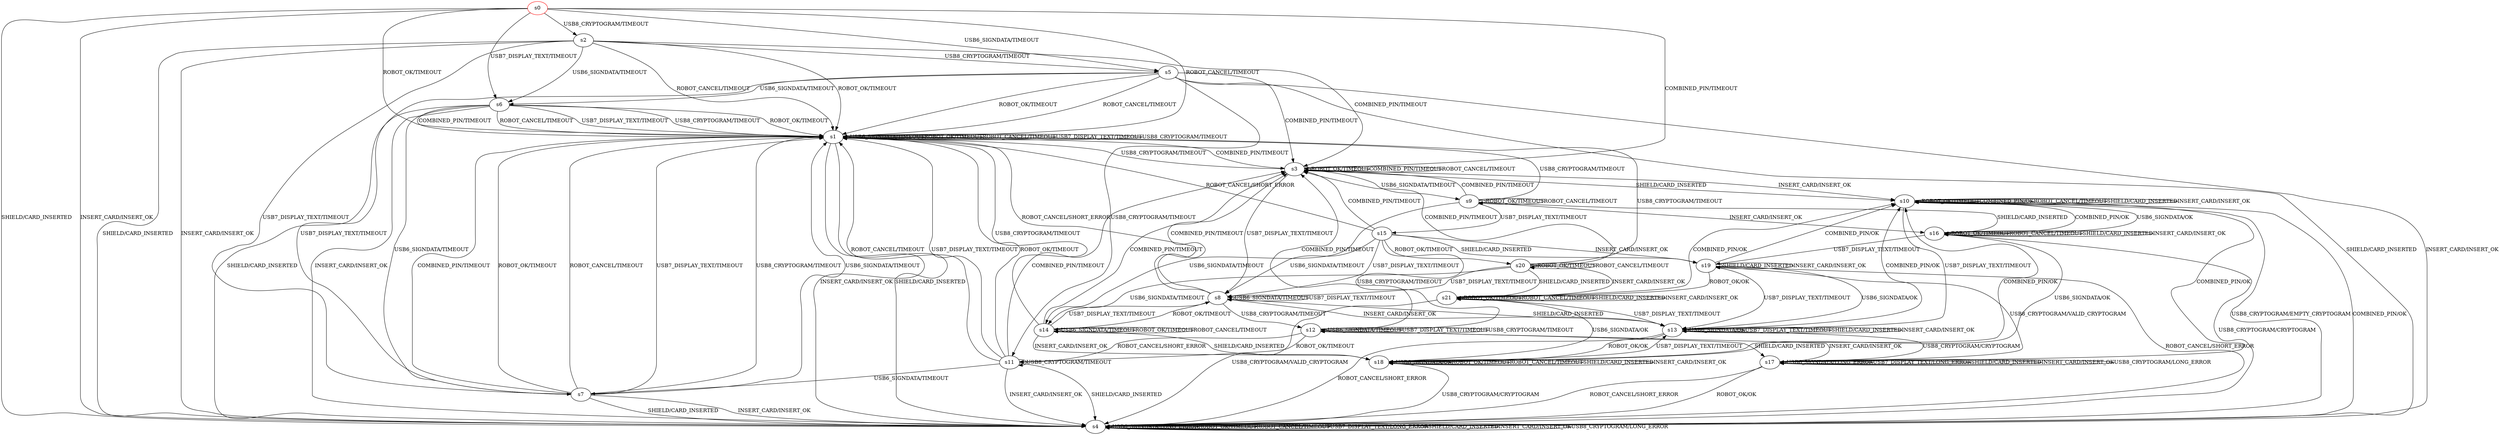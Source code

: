 digraph G {
label=""
s0 [color="red"]
s1
s2
s3
s4
s5
s6
s7
s8
s9
s10
s11
s12
s13
s14
s15
s16
s17
s18
s19
s20
s21
s0 [label="s0"];
s0 -> s5[label="USB6_SIGNDATA/TIMEOUT"]
s0 -> s1[label="ROBOT_OK/TIMEOUT"]
s0 -> s3[label="COMBINED_PIN/TIMEOUT"]
s0 -> s1[label="ROBOT_CANCEL/TIMEOUT"]
s0 -> s6[label="USB7_DISPLAY_TEXT/TIMEOUT"]
s0 -> s4[label="SHIELD/CARD_INSERTED"]
s0 -> s4[label="INSERT_CARD/INSERT_OK"]
s0 -> s2[label="USB8_CRYPTOGRAM/TIMEOUT"]
s1 [label="s1"];
s1 -> s1[label="USB6_SIGNDATA/TIMEOUT"]
s1 -> s1[label="ROBOT_OK/TIMEOUT"]
s1 -> s3[label="COMBINED_PIN/TIMEOUT"]
s1 -> s1[label="ROBOT_CANCEL/TIMEOUT"]
s1 -> s1[label="USB7_DISPLAY_TEXT/TIMEOUT"]
s1 -> s4[label="SHIELD/CARD_INSERTED"]
s1 -> s4[label="INSERT_CARD/INSERT_OK"]
s1 -> s1[label="USB8_CRYPTOGRAM/TIMEOUT"]
s2 [label="s2"];
s2 -> s6[label="USB6_SIGNDATA/TIMEOUT"]
s2 -> s1[label="ROBOT_OK/TIMEOUT"]
s2 -> s3[label="COMBINED_PIN/TIMEOUT"]
s2 -> s1[label="ROBOT_CANCEL/TIMEOUT"]
s2 -> s7[label="USB7_DISPLAY_TEXT/TIMEOUT"]
s2 -> s4[label="SHIELD/CARD_INSERTED"]
s2 -> s4[label="INSERT_CARD/INSERT_OK"]
s2 -> s5[label="USB8_CRYPTOGRAM/TIMEOUT"]
s3 [label="s3"];
s3 -> s9[label="USB6_SIGNDATA/TIMEOUT"]
s3 -> s3[label="ROBOT_OK/TIMEOUT"]
s3 -> s3[label="COMBINED_PIN/TIMEOUT"]
s3 -> s3[label="ROBOT_CANCEL/TIMEOUT"]
s3 -> s8[label="USB7_DISPLAY_TEXT/TIMEOUT"]
s3 -> s10[label="SHIELD/CARD_INSERTED"]
s3 -> s10[label="INSERT_CARD/INSERT_OK"]
s3 -> s1[label="USB8_CRYPTOGRAM/TIMEOUT"]
s4 [label="s4"];
s4 -> s4[label="USB6_SIGNDATA/LONG_ERROR"]
s4 -> s4[label="ROBOT_OK/TIMEOUT"]
s4 -> s10[label="COMBINED_PIN/OK"]
s4 -> s4[label="ROBOT_CANCEL/TIMEOUT"]
s4 -> s4[label="USB7_DISPLAY_TEXT/LONG_ERROR"]
s4 -> s4[label="SHIELD/CARD_INSERTED"]
s4 -> s4[label="INSERT_CARD/INSERT_OK"]
s4 -> s4[label="USB8_CRYPTOGRAM/LONG_ERROR"]
s5 [label="s5"];
s5 -> s6[label="USB6_SIGNDATA/TIMEOUT"]
s5 -> s1[label="ROBOT_OK/TIMEOUT"]
s5 -> s3[label="COMBINED_PIN/TIMEOUT"]
s5 -> s1[label="ROBOT_CANCEL/TIMEOUT"]
s5 -> s7[label="USB7_DISPLAY_TEXT/TIMEOUT"]
s5 -> s4[label="SHIELD/CARD_INSERTED"]
s5 -> s4[label="INSERT_CARD/INSERT_OK"]
s5 -> s11[label="USB8_CRYPTOGRAM/TIMEOUT"]
s6 [label="s6"];
s6 -> s7[label="USB6_SIGNDATA/TIMEOUT"]
s6 -> s1[label="ROBOT_OK/TIMEOUT"]
s6 -> s1[label="COMBINED_PIN/TIMEOUT"]
s6 -> s1[label="ROBOT_CANCEL/TIMEOUT"]
s6 -> s1[label="USB7_DISPLAY_TEXT/TIMEOUT"]
s6 -> s4[label="SHIELD/CARD_INSERTED"]
s6 -> s4[label="INSERT_CARD/INSERT_OK"]
s6 -> s1[label="USB8_CRYPTOGRAM/TIMEOUT"]
s7 [label="s7"];
s7 -> s1[label="USB6_SIGNDATA/TIMEOUT"]
s7 -> s1[label="ROBOT_OK/TIMEOUT"]
s7 -> s1[label="COMBINED_PIN/TIMEOUT"]
s7 -> s1[label="ROBOT_CANCEL/TIMEOUT"]
s7 -> s1[label="USB7_DISPLAY_TEXT/TIMEOUT"]
s7 -> s4[label="SHIELD/CARD_INSERTED"]
s7 -> s4[label="INSERT_CARD/INSERT_OK"]
s7 -> s1[label="USB8_CRYPTOGRAM/TIMEOUT"]
s8 [label="s8"];
s8 -> s8[label="USB6_SIGNDATA/TIMEOUT"]
s8 -> s14[label="ROBOT_OK/TIMEOUT"]
s8 -> s3[label="COMBINED_PIN/TIMEOUT"]
s8 -> s1[label="ROBOT_CANCEL/SHORT_ERROR"]
s8 -> s8[label="USB7_DISPLAY_TEXT/TIMEOUT"]
s8 -> s13[label="SHIELD/CARD_INSERTED"]
s8 -> s13[label="INSERT_CARD/INSERT_OK"]
s8 -> s12[label="USB8_CRYPTOGRAM/TIMEOUT"]
s9 [label="s9"];
s9 -> s14[label="USB6_SIGNDATA/TIMEOUT"]
s9 -> s9[label="ROBOT_OK/TIMEOUT"]
s9 -> s3[label="COMBINED_PIN/TIMEOUT"]
s9 -> s9[label="ROBOT_CANCEL/TIMEOUT"]
s9 -> s15[label="USB7_DISPLAY_TEXT/TIMEOUT"]
s9 -> s16[label="SHIELD/CARD_INSERTED"]
s9 -> s16[label="INSERT_CARD/INSERT_OK"]
s9 -> s1[label="USB8_CRYPTOGRAM/TIMEOUT"]
s10 [label="s10"];
s10 -> s16[label="USB6_SIGNDATA/OK"]
s10 -> s10[label="ROBOT_OK/TIMEOUT"]
s10 -> s10[label="COMBINED_PIN/OK"]
s10 -> s10[label="ROBOT_CANCEL/TIMEOUT"]
s10 -> s13[label="USB7_DISPLAY_TEXT/TIMEOUT"]
s10 -> s10[label="SHIELD/CARD_INSERTED"]
s10 -> s10[label="INSERT_CARD/INSERT_OK"]
s10 -> s4[label="USB8_CRYPTOGRAM/EMPTY_CRYPTOGRAM"]
s11 [label="s11"];
s11 -> s7[label="USB6_SIGNDATA/TIMEOUT"]
s11 -> s1[label="ROBOT_OK/TIMEOUT"]
s11 -> s3[label="COMBINED_PIN/TIMEOUT"]
s11 -> s1[label="ROBOT_CANCEL/TIMEOUT"]
s11 -> s1[label="USB7_DISPLAY_TEXT/TIMEOUT"]
s11 -> s4[label="SHIELD/CARD_INSERTED"]
s11 -> s4[label="INSERT_CARD/INSERT_OK"]
s11 -> s11[label="USB8_CRYPTOGRAM/TIMEOUT"]
s12 [label="s12"];
s12 -> s12[label="USB6_SIGNDATA/TIMEOUT"]
s12 -> s11[label="ROBOT_OK/TIMEOUT"]
s12 -> s3[label="COMBINED_PIN/TIMEOUT"]
s12 -> s11[label="ROBOT_CANCEL/SHORT_ERROR"]
s12 -> s12[label="USB7_DISPLAY_TEXT/TIMEOUT"]
s12 -> s17[label="SHIELD/CARD_INSERTED"]
s12 -> s17[label="INSERT_CARD/INSERT_OK"]
s12 -> s12[label="USB8_CRYPTOGRAM/TIMEOUT"]
s13 [label="s13"];
s13 -> s13[label="USB6_SIGNDATA/OK"]
s13 -> s18[label="ROBOT_OK/OK"]
s13 -> s10[label="COMBINED_PIN/OK"]
s13 -> s4[label="ROBOT_CANCEL/SHORT_ERROR"]
s13 -> s13[label="USB7_DISPLAY_TEXT/TIMEOUT"]
s13 -> s13[label="SHIELD/CARD_INSERTED"]
s13 -> s13[label="INSERT_CARD/INSERT_OK"]
s13 -> s17[label="USB8_CRYPTOGRAM/CRYPTOGRAM"]
s14 [label="s14"];
s14 -> s14[label="USB6_SIGNDATA/TIMEOUT"]
s14 -> s14[label="ROBOT_OK/TIMEOUT"]
s14 -> s3[label="COMBINED_PIN/TIMEOUT"]
s14 -> s14[label="ROBOT_CANCEL/TIMEOUT"]
s14 -> s8[label="USB7_DISPLAY_TEXT/TIMEOUT"]
s14 -> s18[label="SHIELD/CARD_INSERTED"]
s14 -> s18[label="INSERT_CARD/INSERT_OK"]
s14 -> s1[label="USB8_CRYPTOGRAM/TIMEOUT"]
s15 [label="s15"];
s15 -> s8[label="USB6_SIGNDATA/TIMEOUT"]
s15 -> s20[label="ROBOT_OK/TIMEOUT"]
s15 -> s3[label="COMBINED_PIN/TIMEOUT"]
s15 -> s1[label="ROBOT_CANCEL/SHORT_ERROR"]
s15 -> s8[label="USB7_DISPLAY_TEXT/TIMEOUT"]
s15 -> s19[label="SHIELD/CARD_INSERTED"]
s15 -> s19[label="INSERT_CARD/INSERT_OK"]
s15 -> s12[label="USB8_CRYPTOGRAM/TIMEOUT"]
s16 [label="s16"];
s16 -> s18[label="USB6_SIGNDATA/OK"]
s16 -> s16[label="ROBOT_OK/TIMEOUT"]
s16 -> s10[label="COMBINED_PIN/OK"]
s16 -> s16[label="ROBOT_CANCEL/TIMEOUT"]
s16 -> s19[label="USB7_DISPLAY_TEXT/TIMEOUT"]
s16 -> s16[label="SHIELD/CARD_INSERTED"]
s16 -> s16[label="INSERT_CARD/INSERT_OK"]
s16 -> s4[label="USB8_CRYPTOGRAM/CRYPTOGRAM"]
s17 [label="s17"];
s17 -> s17[label="USB6_SIGNDATA/LONG_ERROR"]
s17 -> s4[label="ROBOT_OK/OK"]
s17 -> s10[label="COMBINED_PIN/OK"]
s17 -> s4[label="ROBOT_CANCEL/SHORT_ERROR"]
s17 -> s17[label="USB7_DISPLAY_TEXT/LONG_ERROR"]
s17 -> s17[label="SHIELD/CARD_INSERTED"]
s17 -> s17[label="INSERT_CARD/INSERT_OK"]
s17 -> s17[label="USB8_CRYPTOGRAM/LONG_ERROR"]
s18 [label="s18"];
s18 -> s18[label="USB6_SIGNDATA/OK"]
s18 -> s18[label="ROBOT_OK/TIMEOUT"]
s18 -> s10[label="COMBINED_PIN/OK"]
s18 -> s18[label="ROBOT_CANCEL/TIMEOUT"]
s18 -> s13[label="USB7_DISPLAY_TEXT/TIMEOUT"]
s18 -> s18[label="SHIELD/CARD_INSERTED"]
s18 -> s18[label="INSERT_CARD/INSERT_OK"]
s18 -> s4[label="USB8_CRYPTOGRAM/CRYPTOGRAM"]
s19 [label="s19"];
s19 -> s13[label="USB6_SIGNDATA/OK"]
s19 -> s21[label="ROBOT_OK/OK"]
s19 -> s10[label="COMBINED_PIN/OK"]
s19 -> s4[label="ROBOT_CANCEL/SHORT_ERROR"]
s19 -> s13[label="USB7_DISPLAY_TEXT/TIMEOUT"]
s19 -> s19[label="SHIELD/CARD_INSERTED"]
s19 -> s19[label="INSERT_CARD/INSERT_OK"]
s19 -> s17[label="USB8_CRYPTOGRAM/VALID_CRYPTOGRAM"]
s20 [label="s20"];
s20 -> s14[label="USB6_SIGNDATA/TIMEOUT"]
s20 -> s20[label="ROBOT_OK/TIMEOUT"]
s20 -> s3[label="COMBINED_PIN/TIMEOUT"]
s20 -> s20[label="ROBOT_CANCEL/TIMEOUT"]
s20 -> s8[label="USB7_DISPLAY_TEXT/TIMEOUT"]
s20 -> s21[label="SHIELD/CARD_INSERTED"]
s20 -> s21[label="INSERT_CARD/INSERT_OK"]
s20 -> s1[label="USB8_CRYPTOGRAM/TIMEOUT"]
s21 [label="s21"];
s21 -> s18[label="USB6_SIGNDATA/OK"]
s21 -> s21[label="ROBOT_OK/TIMEOUT"]
s21 -> s10[label="COMBINED_PIN/OK"]
s21 -> s21[label="ROBOT_CANCEL/TIMEOUT"]
s21 -> s13[label="USB7_DISPLAY_TEXT/TIMEOUT"]
s21 -> s21[label="SHIELD/CARD_INSERTED"]
s21 -> s21[label="INSERT_CARD/INSERT_OK"]
s21 -> s4[label="USB8_CRYPTOGRAM/VALID_CRYPTOGRAM"]
}
